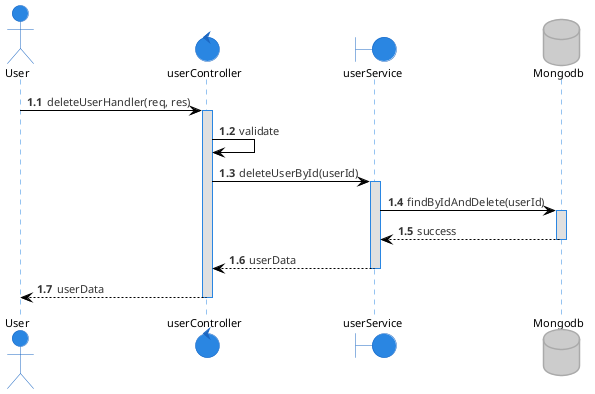 @startuml updateUser
!theme reddress-lightblue

autonumber 1.1
actor User
control  userController
boundary userService
database Mongodb

User -> userController: deleteUserHandler(req, res)
activate userController
userController -> userController: validate
userController -> userService: deleteUserById(userId)
activate userService
userService -> Mongodb: findByIdAndDelete(userId)
activate Mongodb
Mongodb --> userService: success
deactivate Mongodb
userService --> userController: userData
deactivate userService
userController --> User: userData
deactivate userController

@enduml
